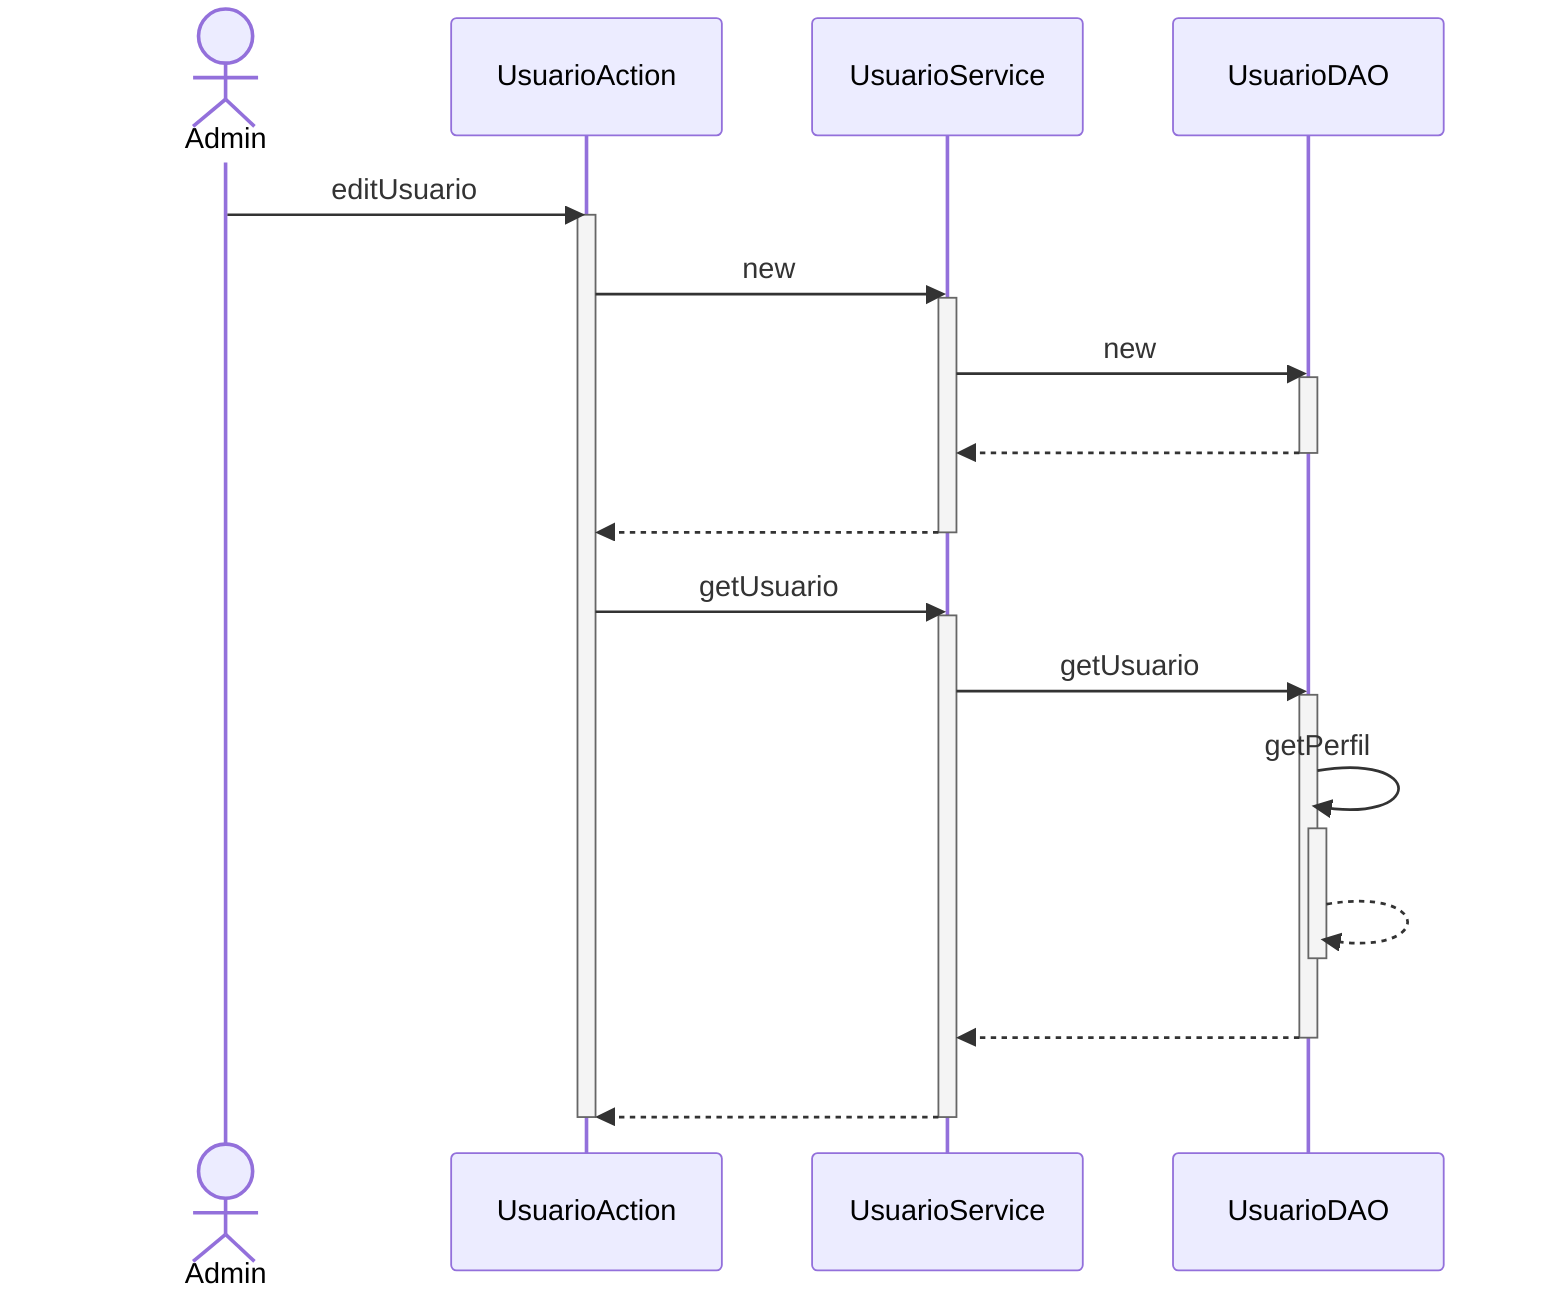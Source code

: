 sequenceDiagram
actor A as Admin
A ->> UsuarioAction : editUsuario
activate UsuarioAction
UsuarioAction ->> UsuarioService : new
activate UsuarioService
UsuarioService ->> UsuarioDAO : new
activate UsuarioDAO
UsuarioDAO -->> UsuarioService : #32; 
deactivate UsuarioDAO
UsuarioService -->> UsuarioAction : #32; 
deactivate UsuarioService
UsuarioAction ->> UsuarioService : getUsuario
activate UsuarioService
UsuarioService ->> UsuarioDAO : getUsuario
activate UsuarioDAO
UsuarioDAO ->> UsuarioDAO : getPerfil
activate UsuarioDAO
UsuarioDAO -->> UsuarioDAO : #32; 
deactivate UsuarioDAO
UsuarioDAO -->> UsuarioService : #32; 
deactivate UsuarioDAO
UsuarioService -->> UsuarioAction : #32; 
deactivate UsuarioService
deactivate UsuarioAction